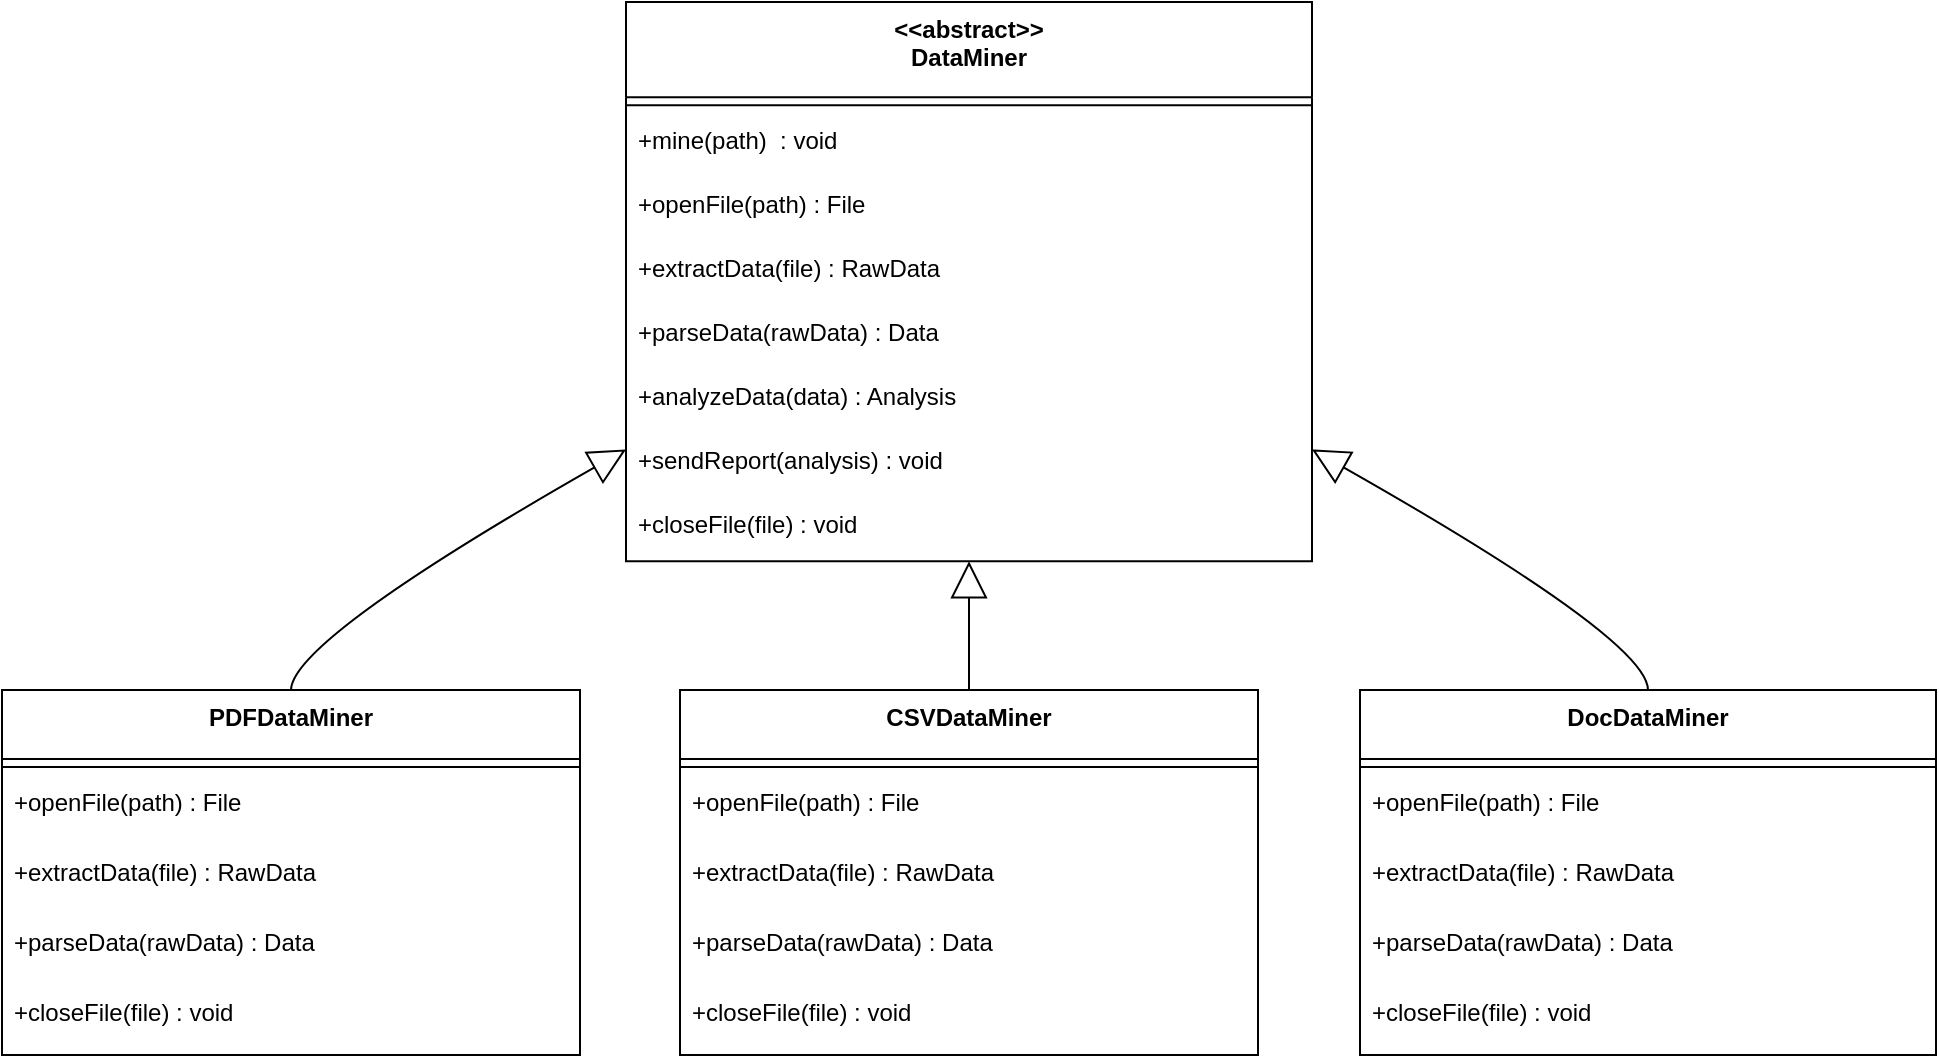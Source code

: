 <mxfile version="26.3.0">
  <diagram name="Página-1" id="tE6cN_n5X7P_r6iQFdnb">
    <mxGraphModel dx="1754" dy="876" grid="1" gridSize="10" guides="1" tooltips="1" connect="1" arrows="1" fold="1" page="1" pageScale="1" pageWidth="827" pageHeight="1169" math="0" shadow="0">
      <root>
        <mxCell id="0" />
        <mxCell id="1" parent="0" />
        <mxCell id="5x10c0gq8qYAQ5aXY2Wy-73" value="&lt;&lt;abstract&gt;&gt;&#xa;DataMiner" style="swimlane;fontStyle=1;align=center;verticalAlign=top;childLayout=stackLayout;horizontal=1;startSize=47.667;horizontalStack=0;resizeParent=1;resizeParentMax=0;resizeLast=0;collapsible=0;marginBottom=0;" vertex="1" parent="1">
          <mxGeometry x="442" y="210" width="343" height="279.667" as="geometry" />
        </mxCell>
        <mxCell id="5x10c0gq8qYAQ5aXY2Wy-74" style="line;strokeWidth=1;fillColor=none;align=left;verticalAlign=middle;spacingTop=-1;spacingLeft=3;spacingRight=3;rotatable=0;labelPosition=right;points=[];portConstraint=eastwest;strokeColor=inherit;" vertex="1" parent="5x10c0gq8qYAQ5aXY2Wy-73">
          <mxGeometry y="47.667" width="343" height="8" as="geometry" />
        </mxCell>
        <mxCell id="5x10c0gq8qYAQ5aXY2Wy-75" value="+mine(path)  : void" style="text;strokeColor=none;fillColor=none;align=left;verticalAlign=top;spacingLeft=4;spacingRight=4;overflow=hidden;rotatable=0;points=[[0,0.5],[1,0.5]];portConstraint=eastwest;" vertex="1" parent="5x10c0gq8qYAQ5aXY2Wy-73">
          <mxGeometry y="55.667" width="343" height="32" as="geometry" />
        </mxCell>
        <mxCell id="5x10c0gq8qYAQ5aXY2Wy-76" value="+openFile(path) : File" style="text;strokeColor=none;fillColor=none;align=left;verticalAlign=top;spacingLeft=4;spacingRight=4;overflow=hidden;rotatable=0;points=[[0,0.5],[1,0.5]];portConstraint=eastwest;" vertex="1" parent="5x10c0gq8qYAQ5aXY2Wy-73">
          <mxGeometry y="87.667" width="343" height="32" as="geometry" />
        </mxCell>
        <mxCell id="5x10c0gq8qYAQ5aXY2Wy-77" value="+extractData(file) : RawData " style="text;strokeColor=none;fillColor=none;align=left;verticalAlign=top;spacingLeft=4;spacingRight=4;overflow=hidden;rotatable=0;points=[[0,0.5],[1,0.5]];portConstraint=eastwest;" vertex="1" parent="5x10c0gq8qYAQ5aXY2Wy-73">
          <mxGeometry y="119.667" width="343" height="32" as="geometry" />
        </mxCell>
        <mxCell id="5x10c0gq8qYAQ5aXY2Wy-78" value="+parseData(rawData) : Data" style="text;strokeColor=none;fillColor=none;align=left;verticalAlign=top;spacingLeft=4;spacingRight=4;overflow=hidden;rotatable=0;points=[[0,0.5],[1,0.5]];portConstraint=eastwest;" vertex="1" parent="5x10c0gq8qYAQ5aXY2Wy-73">
          <mxGeometry y="151.667" width="343" height="32" as="geometry" />
        </mxCell>
        <mxCell id="5x10c0gq8qYAQ5aXY2Wy-79" value="+analyzeData(data) : Analysis " style="text;strokeColor=none;fillColor=none;align=left;verticalAlign=top;spacingLeft=4;spacingRight=4;overflow=hidden;rotatable=0;points=[[0,0.5],[1,0.5]];portConstraint=eastwest;" vertex="1" parent="5x10c0gq8qYAQ5aXY2Wy-73">
          <mxGeometry y="183.667" width="343" height="32" as="geometry" />
        </mxCell>
        <mxCell id="5x10c0gq8qYAQ5aXY2Wy-80" value="+sendReport(analysis) : void " style="text;strokeColor=none;fillColor=none;align=left;verticalAlign=top;spacingLeft=4;spacingRight=4;overflow=hidden;rotatable=0;points=[[0,0.5],[1,0.5]];portConstraint=eastwest;" vertex="1" parent="5x10c0gq8qYAQ5aXY2Wy-73">
          <mxGeometry y="215.667" width="343" height="32" as="geometry" />
        </mxCell>
        <mxCell id="5x10c0gq8qYAQ5aXY2Wy-81" value="+closeFile(file) : void" style="text;strokeColor=none;fillColor=none;align=left;verticalAlign=top;spacingLeft=4;spacingRight=4;overflow=hidden;rotatable=0;points=[[0,0.5],[1,0.5]];portConstraint=eastwest;" vertex="1" parent="5x10c0gq8qYAQ5aXY2Wy-73">
          <mxGeometry y="247.667" width="343" height="32" as="geometry" />
        </mxCell>
        <mxCell id="5x10c0gq8qYAQ5aXY2Wy-82" value="PDFDataMiner" style="swimlane;fontStyle=1;align=center;verticalAlign=top;childLayout=stackLayout;horizontal=1;startSize=34.545;horizontalStack=0;resizeParent=1;resizeParentMax=0;resizeLast=0;collapsible=0;marginBottom=0;" vertex="1" parent="1">
          <mxGeometry x="130" y="554" width="289" height="182.545" as="geometry" />
        </mxCell>
        <mxCell id="5x10c0gq8qYAQ5aXY2Wy-83" style="line;strokeWidth=1;fillColor=none;align=left;verticalAlign=middle;spacingTop=-1;spacingLeft=3;spacingRight=3;rotatable=0;labelPosition=right;points=[];portConstraint=eastwest;strokeColor=inherit;" vertex="1" parent="5x10c0gq8qYAQ5aXY2Wy-82">
          <mxGeometry y="34.545" width="289" height="8" as="geometry" />
        </mxCell>
        <mxCell id="5x10c0gq8qYAQ5aXY2Wy-84" value="+openFile(path) : File" style="text;strokeColor=none;fillColor=none;align=left;verticalAlign=top;spacingLeft=4;spacingRight=4;overflow=hidden;rotatable=0;points=[[0,0.5],[1,0.5]];portConstraint=eastwest;" vertex="1" parent="5x10c0gq8qYAQ5aXY2Wy-82">
          <mxGeometry y="42.545" width="289" height="35" as="geometry" />
        </mxCell>
        <mxCell id="5x10c0gq8qYAQ5aXY2Wy-85" value="+extractData(file) : RawData" style="text;strokeColor=none;fillColor=none;align=left;verticalAlign=top;spacingLeft=4;spacingRight=4;overflow=hidden;rotatable=0;points=[[0,0.5],[1,0.5]];portConstraint=eastwest;" vertex="1" parent="5x10c0gq8qYAQ5aXY2Wy-82">
          <mxGeometry y="77.545" width="289" height="35" as="geometry" />
        </mxCell>
        <mxCell id="5x10c0gq8qYAQ5aXY2Wy-86" value="+parseData(rawData) : Data" style="text;strokeColor=none;fillColor=none;align=left;verticalAlign=top;spacingLeft=4;spacingRight=4;overflow=hidden;rotatable=0;points=[[0,0.5],[1,0.5]];portConstraint=eastwest;" vertex="1" parent="5x10c0gq8qYAQ5aXY2Wy-82">
          <mxGeometry y="112.545" width="289" height="35" as="geometry" />
        </mxCell>
        <mxCell id="5x10c0gq8qYAQ5aXY2Wy-87" value="+closeFile(file) : void" style="text;strokeColor=none;fillColor=none;align=left;verticalAlign=top;spacingLeft=4;spacingRight=4;overflow=hidden;rotatable=0;points=[[0,0.5],[1,0.5]];portConstraint=eastwest;" vertex="1" parent="5x10c0gq8qYAQ5aXY2Wy-82">
          <mxGeometry y="147.545" width="289" height="35" as="geometry" />
        </mxCell>
        <mxCell id="5x10c0gq8qYAQ5aXY2Wy-88" value="CSVDataMiner" style="swimlane;fontStyle=1;align=center;verticalAlign=top;childLayout=stackLayout;horizontal=1;startSize=34.545;horizontalStack=0;resizeParent=1;resizeParentMax=0;resizeLast=0;collapsible=0;marginBottom=0;" vertex="1" parent="1">
          <mxGeometry x="469" y="554" width="289" height="182.545" as="geometry" />
        </mxCell>
        <mxCell id="5x10c0gq8qYAQ5aXY2Wy-89" style="line;strokeWidth=1;fillColor=none;align=left;verticalAlign=middle;spacingTop=-1;spacingLeft=3;spacingRight=3;rotatable=0;labelPosition=right;points=[];portConstraint=eastwest;strokeColor=inherit;" vertex="1" parent="5x10c0gq8qYAQ5aXY2Wy-88">
          <mxGeometry y="34.545" width="289" height="8" as="geometry" />
        </mxCell>
        <mxCell id="5x10c0gq8qYAQ5aXY2Wy-90" value="+openFile(path) : File" style="text;strokeColor=none;fillColor=none;align=left;verticalAlign=top;spacingLeft=4;spacingRight=4;overflow=hidden;rotatable=0;points=[[0,0.5],[1,0.5]];portConstraint=eastwest;" vertex="1" parent="5x10c0gq8qYAQ5aXY2Wy-88">
          <mxGeometry y="42.545" width="289" height="35" as="geometry" />
        </mxCell>
        <mxCell id="5x10c0gq8qYAQ5aXY2Wy-91" value="+extractData(file) : RawData" style="text;strokeColor=none;fillColor=none;align=left;verticalAlign=top;spacingLeft=4;spacingRight=4;overflow=hidden;rotatable=0;points=[[0,0.5],[1,0.5]];portConstraint=eastwest;" vertex="1" parent="5x10c0gq8qYAQ5aXY2Wy-88">
          <mxGeometry y="77.545" width="289" height="35" as="geometry" />
        </mxCell>
        <mxCell id="5x10c0gq8qYAQ5aXY2Wy-92" value="+parseData(rawData) : Data" style="text;strokeColor=none;fillColor=none;align=left;verticalAlign=top;spacingLeft=4;spacingRight=4;overflow=hidden;rotatable=0;points=[[0,0.5],[1,0.5]];portConstraint=eastwest;" vertex="1" parent="5x10c0gq8qYAQ5aXY2Wy-88">
          <mxGeometry y="112.545" width="289" height="35" as="geometry" />
        </mxCell>
        <mxCell id="5x10c0gq8qYAQ5aXY2Wy-93" value="+closeFile(file) : void" style="text;strokeColor=none;fillColor=none;align=left;verticalAlign=top;spacingLeft=4;spacingRight=4;overflow=hidden;rotatable=0;points=[[0,0.5],[1,0.5]];portConstraint=eastwest;" vertex="1" parent="5x10c0gq8qYAQ5aXY2Wy-88">
          <mxGeometry y="147.545" width="289" height="35" as="geometry" />
        </mxCell>
        <mxCell id="5x10c0gq8qYAQ5aXY2Wy-94" value="DocDataMiner" style="swimlane;fontStyle=1;align=center;verticalAlign=top;childLayout=stackLayout;horizontal=1;startSize=34.545;horizontalStack=0;resizeParent=1;resizeParentMax=0;resizeLast=0;collapsible=0;marginBottom=0;" vertex="1" parent="1">
          <mxGeometry x="809" y="554" width="288" height="182.545" as="geometry" />
        </mxCell>
        <mxCell id="5x10c0gq8qYAQ5aXY2Wy-95" style="line;strokeWidth=1;fillColor=none;align=left;verticalAlign=middle;spacingTop=-1;spacingLeft=3;spacingRight=3;rotatable=0;labelPosition=right;points=[];portConstraint=eastwest;strokeColor=inherit;" vertex="1" parent="5x10c0gq8qYAQ5aXY2Wy-94">
          <mxGeometry y="34.545" width="288" height="8" as="geometry" />
        </mxCell>
        <mxCell id="5x10c0gq8qYAQ5aXY2Wy-96" value="+openFile(path) : File" style="text;strokeColor=none;fillColor=none;align=left;verticalAlign=top;spacingLeft=4;spacingRight=4;overflow=hidden;rotatable=0;points=[[0,0.5],[1,0.5]];portConstraint=eastwest;" vertex="1" parent="5x10c0gq8qYAQ5aXY2Wy-94">
          <mxGeometry y="42.545" width="288" height="35" as="geometry" />
        </mxCell>
        <mxCell id="5x10c0gq8qYAQ5aXY2Wy-97" value="+extractData(file) : RawData" style="text;strokeColor=none;fillColor=none;align=left;verticalAlign=top;spacingLeft=4;spacingRight=4;overflow=hidden;rotatable=0;points=[[0,0.5],[1,0.5]];portConstraint=eastwest;" vertex="1" parent="5x10c0gq8qYAQ5aXY2Wy-94">
          <mxGeometry y="77.545" width="288" height="35" as="geometry" />
        </mxCell>
        <mxCell id="5x10c0gq8qYAQ5aXY2Wy-98" value="+parseData(rawData) : Data" style="text;strokeColor=none;fillColor=none;align=left;verticalAlign=top;spacingLeft=4;spacingRight=4;overflow=hidden;rotatable=0;points=[[0,0.5],[1,0.5]];portConstraint=eastwest;" vertex="1" parent="5x10c0gq8qYAQ5aXY2Wy-94">
          <mxGeometry y="112.545" width="288" height="35" as="geometry" />
        </mxCell>
        <mxCell id="5x10c0gq8qYAQ5aXY2Wy-99" value="+closeFile(file) : void" style="text;strokeColor=none;fillColor=none;align=left;verticalAlign=top;spacingLeft=4;spacingRight=4;overflow=hidden;rotatable=0;points=[[0,0.5],[1,0.5]];portConstraint=eastwest;" vertex="1" parent="5x10c0gq8qYAQ5aXY2Wy-94">
          <mxGeometry y="147.545" width="288" height="35" as="geometry" />
        </mxCell>
        <mxCell id="5x10c0gq8qYAQ5aXY2Wy-100" value="" style="curved=1;startArrow=block;startSize=16;startFill=0;endArrow=none;exitX=0;exitY=0.8;entryX=0.5;entryY=0;rounded=0;" edge="1" parent="1" source="5x10c0gq8qYAQ5aXY2Wy-73" target="5x10c0gq8qYAQ5aXY2Wy-82">
          <mxGeometry relative="1" as="geometry">
            <Array as="points">
              <mxPoint x="275" y="529" />
            </Array>
          </mxGeometry>
        </mxCell>
        <mxCell id="5x10c0gq8qYAQ5aXY2Wy-101" value="" style="curved=1;startArrow=block;startSize=16;startFill=0;endArrow=none;exitX=0.5;exitY=1;entryX=0.5;entryY=0;rounded=0;" edge="1" parent="1" source="5x10c0gq8qYAQ5aXY2Wy-73" target="5x10c0gq8qYAQ5aXY2Wy-88">
          <mxGeometry relative="1" as="geometry">
            <Array as="points" />
          </mxGeometry>
        </mxCell>
        <mxCell id="5x10c0gq8qYAQ5aXY2Wy-102" value="" style="curved=1;startArrow=block;startSize=16;startFill=0;endArrow=none;exitX=1;exitY=0.8;entryX=0.5;entryY=0;rounded=0;" edge="1" parent="1" source="5x10c0gq8qYAQ5aXY2Wy-73" target="5x10c0gq8qYAQ5aXY2Wy-94">
          <mxGeometry relative="1" as="geometry">
            <Array as="points">
              <mxPoint x="953" y="529" />
            </Array>
          </mxGeometry>
        </mxCell>
      </root>
    </mxGraphModel>
  </diagram>
</mxfile>
